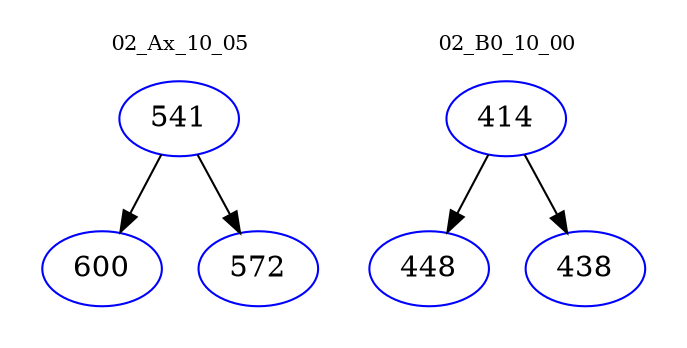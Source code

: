 digraph{
subgraph cluster_0 {
color = white
label = "02_Ax_10_05";
fontsize=10;
T0_541 [label="541", color="blue"]
T0_541 -> T0_600 [color="black"]
T0_600 [label="600", color="blue"]
T0_541 -> T0_572 [color="black"]
T0_572 [label="572", color="blue"]
}
subgraph cluster_1 {
color = white
label = "02_B0_10_00";
fontsize=10;
T1_414 [label="414", color="blue"]
T1_414 -> T1_448 [color="black"]
T1_448 [label="448", color="blue"]
T1_414 -> T1_438 [color="black"]
T1_438 [label="438", color="blue"]
}
}
